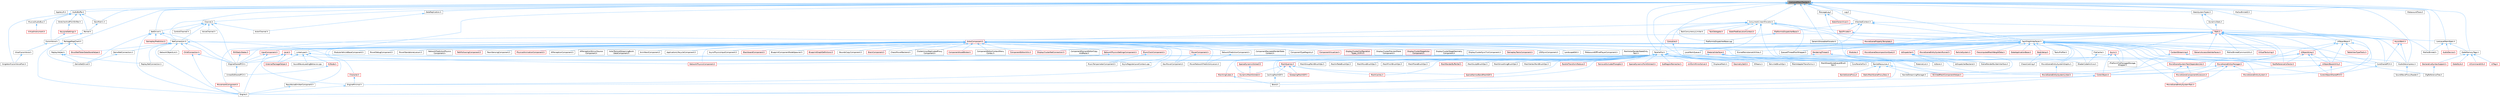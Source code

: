 digraph "LowLevelMemTracker.h"
{
 // INTERACTIVE_SVG=YES
 // LATEX_PDF_SIZE
  bgcolor="transparent";
  edge [fontname=Helvetica,fontsize=10,labelfontname=Helvetica,labelfontsize=10];
  node [fontname=Helvetica,fontsize=10,shape=box,height=0.2,width=0.4];
  Node1 [id="Node000001",label="LowLevelMemTracker.h",height=0.2,width=0.4,color="gray40", fillcolor="grey60", style="filled", fontcolor="black",tooltip=" "];
  Node1 -> Node2 [id="edge1_Node000001_Node000002",dir="back",color="steelblue1",style="solid",tooltip=" "];
  Node2 [id="Node000002",label="AppleLLM.h",height=0.2,width=0.4,color="grey40", fillcolor="white", style="filled",URL="$d7/dd1/AppleLLM_8h.html",tooltip=" "];
  Node1 -> Node3 [id="edge2_Node000001_Node000003",dir="back",color="steelblue1",style="solid",tooltip=" "];
  Node3 [id="Node000003",label="AudioBuffer.h",height=0.2,width=0.4,color="grey40", fillcolor="white", style="filled",URL="$d7/da7/AudioBuffer_8h.html",tooltip=" "];
  Node3 -> Node4 [id="edge3_Node000003_Node000004",dir="back",color="steelblue1",style="solid",tooltip=" "];
  Node4 [id="Node000004",label="FusionVoice.h",height=0.2,width=0.4,color="grey40", fillcolor="white", style="filled",URL="$d2/dca/FusionVoice_8h.html",tooltip=" "];
  Node4 -> Node5 [id="edge4_Node000004_Node000005",dir="back",color="steelblue1",style="solid",tooltip=" "];
  Node5 [id="Node000005",label="AliasFusionVoice.h",height=0.2,width=0.4,color="grey40", fillcolor="white", style="filled",URL="$df/d2f/AliasFusionVoice_8h.html",tooltip=" "];
  Node5 -> Node6 [id="edge5_Node000005_Node000006",dir="back",color="steelblue1",style="solid",tooltip=" "];
  Node6 [id="Node000006",label="SingletonFusionVoicePool.h",height=0.2,width=0.4,color="grey40", fillcolor="white", style="filled",URL="$d3/da3/SingletonFusionVoicePool_8h.html",tooltip=" "];
  Node3 -> Node7 [id="edge6_Node000003_Node000007",dir="back",color="steelblue1",style="solid",tooltip=" "];
  Node7 [id="Node000007",label="GainMatrix.h",height=0.2,width=0.4,color="grey40", fillcolor="white", style="filled",URL="$d0/d14/GainMatrix_8h.html",tooltip=" "];
  Node7 -> Node8 [id="edge7_Node000007_Node000008",dir="back",color="steelblue1",style="solid",tooltip=" "];
  Node8 [id="Node000008",label="Panner.h",height=0.2,width=0.4,color="grey40", fillcolor="white", style="filled",URL="$dc/dea/Panner_8h.html",tooltip=" "];
  Node8 -> Node4 [id="edge8_Node000008_Node000004",dir="back",color="steelblue1",style="solid",tooltip=" "];
  Node3 -> Node9 [id="edge9_Node000003_Node000009",dir="back",color="steelblue1",style="solid",tooltip=" "];
  Node9 [id="Node000009",label="MusicalAudioBus.h",height=0.2,width=0.4,color="grey40", fillcolor="white", style="filled",URL="$d4/d5c/MusicalAudioBus_8h.html",tooltip=" "];
  Node9 -> Node10 [id="edge10_Node000009_Node000010",dir="back",color="steelblue1",style="solid",tooltip=" "];
  Node10 [id="Node000010",label="VirtualInstrument.h",height=0.2,width=0.4,color="red", fillcolor="#FFF0F0", style="filled",URL="$dd/de1/VirtualInstrument_8h.html",tooltip=" "];
  Node3 -> Node8 [id="edge11_Node000003_Node000008",dir="back",color="steelblue1",style="solid",tooltip=" "];
  Node3 -> Node6 [id="edge12_Node000003_Node000006",dir="back",color="steelblue1",style="solid",tooltip=" "];
  Node3 -> Node12 [id="edge13_Node000003_Node000012",dir="back",color="steelblue1",style="solid",tooltip=" "];
  Node12 [id="Node000012",label="StretcherAndPitchShifter.h",height=0.2,width=0.4,color="grey40", fillcolor="white", style="filled",URL="$da/d13/StretcherAndPitchShifter_8h.html",tooltip=" "];
  Node12 -> Node13 [id="edge14_Node000012_Node000013",dir="back",color="steelblue1",style="solid",tooltip=" "];
  Node13 [id="Node000013",label="KeyzoneSettings.h",height=0.2,width=0.4,color="red", fillcolor="#FFF0F0", style="filled",URL="$d0/d30/KeyzoneSettings_8h.html",tooltip=" "];
  Node13 -> Node4 [id="edge15_Node000013_Node000004",dir="back",color="steelblue1",style="solid",tooltip=" "];
  Node1 -> Node17 [id="edge16_Node000001_Node000017",dir="back",color="steelblue1",style="solid",tooltip=" "];
  Node17 [id="Node000017",label="AudioDecompress.h",height=0.2,width=0.4,color="grey40", fillcolor="white", style="filled",URL="$d9/dfd/AudioDecompress_8h.html",tooltip=" "];
  Node17 -> Node18 [id="edge17_Node000017_Node000018",dir="back",color="steelblue1",style="solid",tooltip=" "];
  Node18 [id="Node000018",label="SoundWaveProxyReader.h",height=0.2,width=0.4,color="grey40", fillcolor="white", style="filled",URL="$d1/d23/SoundWaveProxyReader_8h.html",tooltip=" "];
  Node1 -> Node19 [id="edge18_Node000001_Node000019",dir="back",color="steelblue1",style="solid",tooltip=" "];
  Node19 [id="Node000019",label="Channel.h",height=0.2,width=0.4,color="grey40", fillcolor="white", style="filled",URL="$da/d65/Runtime_2Engine_2Classes_2Engine_2Channel_8h.html",tooltip=" "];
  Node19 -> Node20 [id="edge19_Node000019_Node000020",dir="back",color="steelblue1",style="solid",tooltip=" "];
  Node20 [id="Node000020",label="ActorChannel.h",height=0.2,width=0.4,color="grey40", fillcolor="white", style="filled",URL="$d5/de0/ActorChannel_8h.html",tooltip=" "];
  Node19 -> Node21 [id="edge20_Node000019_Node000021",dir="back",color="steelblue1",style="solid",tooltip=" "];
  Node21 [id="Node000021",label="ControlChannel.h",height=0.2,width=0.4,color="grey40", fillcolor="white", style="filled",URL="$d3/d06/ControlChannel_8h.html",tooltip=" "];
  Node19 -> Node22 [id="edge21_Node000019_Node000022",dir="back",color="steelblue1",style="solid",tooltip=" "];
  Node22 [id="Node000022",label="EngineSharedPCH.h",height=0.2,width=0.4,color="grey40", fillcolor="white", style="filled",URL="$dc/dbb/EngineSharedPCH_8h.html",tooltip=" "];
  Node22 -> Node23 [id="edge22_Node000022_Node000023",dir="back",color="steelblue1",style="solid",tooltip=" "];
  Node23 [id="Node000023",label="UnrealEdSharedPCH.h",height=0.2,width=0.4,color="grey40", fillcolor="white", style="filled",URL="$d1/de6/UnrealEdSharedPCH_8h.html",tooltip=" "];
  Node19 -> Node24 [id="edge23_Node000019_Node000024",dir="back",color="steelblue1",style="solid",tooltip=" "];
  Node24 [id="Node000024",label="NetConnection.h",height=0.2,width=0.4,color="grey40", fillcolor="white", style="filled",URL="$d6/d03/NetConnection_8h.html",tooltip=" "];
  Node24 -> Node25 [id="edge24_Node000024_Node000025",dir="back",color="steelblue1",style="solid",tooltip=" "];
  Node25 [id="Node000025",label="ChildConnection.h",height=0.2,width=0.4,color="red", fillcolor="#FFF0F0", style="filled",URL="$de/dea/ChildConnection_8h.html",tooltip=" "];
  Node25 -> Node27 [id="edge25_Node000025_Node000027",dir="back",color="steelblue1",style="solid",tooltip=" "];
  Node27 [id="Node000027",label="Engine.h",height=0.2,width=0.4,color="grey40", fillcolor="white", style="filled",URL="$d1/d34/Public_2Engine_8h.html",tooltip=" "];
  Node25 -> Node22 [id="edge26_Node000025_Node000022",dir="back",color="steelblue1",style="solid",tooltip=" "];
  Node24 -> Node28 [id="edge27_Node000024_Node000028",dir="back",color="steelblue1",style="solid",tooltip=" "];
  Node28 [id="Node000028",label="DemoNetConnection.h",height=0.2,width=0.4,color="grey40", fillcolor="white", style="filled",URL="$d7/d81/DemoNetConnection_8h.html",tooltip=" "];
  Node28 -> Node29 [id="edge28_Node000028_Node000029",dir="back",color="steelblue1",style="solid",tooltip=" "];
  Node29 [id="Node000029",label="DemoNetDriver.h",height=0.2,width=0.4,color="grey40", fillcolor="white", style="filled",URL="$df/df9/DemoNetDriver_8h.html",tooltip=" "];
  Node24 -> Node30 [id="edge29_Node000024_Node000030",dir="back",color="steelblue1",style="solid",tooltip=" "];
  Node30 [id="Node000030",label="DisplayClusterNetConnection.h",height=0.2,width=0.4,color="red", fillcolor="#FFF0F0", style="filled",URL="$d0/df0/DisplayClusterNetConnection_8h.html",tooltip=" "];
  Node24 -> Node27 [id="edge30_Node000024_Node000027",dir="back",color="steelblue1",style="solid",tooltip=" "];
  Node24 -> Node22 [id="edge31_Node000024_Node000022",dir="back",color="steelblue1",style="solid",tooltip=" "];
  Node24 -> Node32 [id="edge32_Node000024_Node000032",dir="back",color="steelblue1",style="solid",tooltip=" "];
  Node32 [id="Node000032",label="NetworkObjectList.h",height=0.2,width=0.4,color="grey40", fillcolor="white", style="filled",URL="$d5/d6a/NetworkObjectList_8h.html",tooltip=" "];
  Node24 -> Node33 [id="edge33_Node000024_Node000033",dir="back",color="steelblue1",style="solid",tooltip=" "];
  Node33 [id="Node000033",label="NetworkPhysicsComponent.h",height=0.2,width=0.4,color="red", fillcolor="#FFF0F0", style="filled",URL="$d5/dcb/NetworkPhysicsComponent_8h.html",tooltip=" "];
  Node24 -> Node46 [id="edge34_Node000024_Node000046",dir="back",color="steelblue1",style="solid",tooltip=" "];
  Node46 [id="Node000046",label="ReplayNetConnection.h",height=0.2,width=0.4,color="grey40", fillcolor="white", style="filled",URL="$d8/dc8/ReplayNetConnection_8h.html",tooltip=" "];
  Node24 -> Node47 [id="edge35_Node000024_Node000047",dir="back",color="steelblue1",style="solid",tooltip=" "];
  Node47 [id="Node000047",label="StructNetTokenDataStoreHelper.h",height=0.2,width=0.4,color="red", fillcolor="#FFF0F0", style="filled",URL="$d2/d63/StructNetTokenDataStoreHelper_8h.html",tooltip=" "];
  Node19 -> Node49 [id="edge36_Node000019_Node000049",dir="back",color="steelblue1",style="solid",tooltip=" "];
  Node49 [id="Node000049",label="NetDriver.h",height=0.2,width=0.4,color="grey40", fillcolor="white", style="filled",URL="$d8/d6d/NetDriver_8h.html",tooltip=" "];
  Node49 -> Node29 [id="edge37_Node000049_Node000029",dir="back",color="steelblue1",style="solid",tooltip=" "];
  Node49 -> Node27 [id="edge38_Node000049_Node000027",dir="back",color="steelblue1",style="solid",tooltip=" "];
  Node49 -> Node22 [id="edge39_Node000049_Node000022",dir="back",color="steelblue1",style="solid",tooltip=" "];
  Node49 -> Node50 [id="edge40_Node000049_Node000050",dir="back",color="steelblue1",style="solid",tooltip=" "];
  Node50 [id="Node000050",label="GameplayPrediction.h",height=0.2,width=0.4,color="red", fillcolor="#FFF0F0", style="filled",URL="$d1/d2f/GameplayPrediction_8h.html",tooltip=" "];
  Node49 -> Node24 [id="edge41_Node000049_Node000024",dir="back",color="steelblue1",style="solid",tooltip=" "];
  Node19 -> Node137 [id="edge42_Node000019_Node000137",dir="back",color="steelblue1",style="solid",tooltip=" "];
  Node137 [id="Node000137",label="VoiceChannel.h",height=0.2,width=0.4,color="grey40", fillcolor="white", style="filled",URL="$d0/da3/VoiceChannel_8h.html",tooltip=" "];
  Node1 -> Node138 [id="edge43_Node000001_Node000138",dir="back",color="steelblue1",style="solid",tooltip=" "];
  Node138 [id="Node000138",label="ConcurrentLinearAllocator.h",height=0.2,width=0.4,color="grey40", fillcolor="white", style="filled",URL="$d7/d84/ConcurrentLinearAllocator_8h.html",tooltip=" "];
  Node138 -> Node139 [id="edge44_Node000138_Node000139",dir="back",color="steelblue1",style="solid",tooltip=" "];
  Node139 [id="Node000139",label="ActorComponent.h",height=0.2,width=0.4,color="red", fillcolor="#FFF0F0", style="filled",URL="$da/db1/ActorComponent_8h.html",tooltip=" "];
  Node139 -> Node140 [id="edge45_Node000139_Node000140",dir="back",color="steelblue1",style="solid",tooltip=" "];
  Node140 [id="Node000140",label="AIPerceptionComponent.h",height=0.2,width=0.4,color="grey40", fillcolor="white", style="filled",URL="$d6/d0a/AIPerceptionComponent_8h.html",tooltip=" "];
  Node139 -> Node141 [id="edge46_Node000139_Node000141",dir="back",color="steelblue1",style="solid",tooltip=" "];
  Node141 [id="Node000141",label="AIPerceptionStimuliSource\lComponent.h",height=0.2,width=0.4,color="grey40", fillcolor="white", style="filled",URL="$df/da3/AIPerceptionStimuliSourceComponent_8h.html",tooltip=" "];
  Node139 -> Node142 [id="edge47_Node000139_Node000142",dir="back",color="steelblue1",style="solid",tooltip=" "];
  Node142 [id="Node000142",label="ActorTextureStreamingBuild\lDataComponent.h",height=0.2,width=0.4,color="grey40", fillcolor="white", style="filled",URL="$d2/d6d/ActorTextureStreamingBuildDataComponent_8h.html",tooltip=" "];
  Node139 -> Node143 [id="edge48_Node000139_Node000143",dir="back",color="steelblue1",style="solid",tooltip=" "];
  Node143 [id="Node000143",label="AnimNextComponent.h",height=0.2,width=0.4,color="grey40", fillcolor="white", style="filled",URL="$d2/d67/AnimNextComponent_8h.html",tooltip=" "];
  Node139 -> Node144 [id="edge49_Node000139_Node000144",dir="back",color="steelblue1",style="solid",tooltip=" "];
  Node144 [id="Node000144",label="ApplicationLifecycleComponent.h",height=0.2,width=0.4,color="grey40", fillcolor="white", style="filled",URL="$de/db6/ApplicationLifecycleComponent_8h.html",tooltip=" "];
  Node139 -> Node145 [id="edge50_Node000139_Node000145",dir="back",color="steelblue1",style="solid",tooltip=" "];
  Node145 [id="Node000145",label="AsyncPhysicsInputComponent.h",height=0.2,width=0.4,color="grey40", fillcolor="white", style="filled",URL="$da/d20/AsyncPhysicsInputComponent_8h.html",tooltip=" "];
  Node139 -> Node146 [id="edge51_Node000139_Node000146",dir="back",color="steelblue1",style="solid",tooltip=" "];
  Node146 [id="Node000146",label="BlackboardComponent.h",height=0.2,width=0.4,color="red", fillcolor="#FFF0F0", style="filled",URL="$d9/d2d/BlackboardComponent_8h.html",tooltip=" "];
  Node139 -> Node172 [id="edge52_Node000139_Node000172",dir="back",color="steelblue1",style="solid",tooltip=" "];
  Node172 [id="Node000172",label="BlueprintComponentNodeSpawner.h",height=0.2,width=0.4,color="grey40", fillcolor="white", style="filled",URL="$d2/d98/BlueprintComponentNodeSpawner_8h.html",tooltip=" "];
  Node139 -> Node173 [id="edge53_Node000139_Node000173",dir="back",color="steelblue1",style="solid",tooltip=" "];
  Node173 [id="Node000173",label="BlueprintGraphDefinitions.h",height=0.2,width=0.4,color="red", fillcolor="#FFF0F0", style="filled",URL="$d7/d5e/BlueprintGraphDefinitions_8h.html",tooltip=" "];
  Node139 -> Node175 [id="edge54_Node000139_Node000175",dir="back",color="steelblue1",style="solid",tooltip=" "];
  Node175 [id="Node000175",label="BoundsCopyComponent.h",height=0.2,width=0.4,color="grey40", fillcolor="white", style="filled",URL="$d2/d10/BoundsCopyComponent_8h.html",tooltip=" "];
  Node139 -> Node176 [id="edge55_Node000139_Node000176",dir="back",color="steelblue1",style="solid",tooltip=" "];
  Node176 [id="Node000176",label="BrainComponent.h",height=0.2,width=0.4,color="red", fillcolor="#FFF0F0", style="filled",URL="$d6/dc0/BrainComponent_8h.html",tooltip=" "];
  Node139 -> Node205 [id="edge56_Node000139_Node000205",dir="back",color="steelblue1",style="solid",tooltip=" "];
  Node205 [id="Node000205",label="ChaosMoverBackend.h",height=0.2,width=0.4,color="grey40", fillcolor="white", style="filled",URL="$de/d0f/ChaosMoverBackend_8h.html",tooltip=" "];
  Node139 -> Node206 [id="edge57_Node000139_Node000206",dir="back",color="steelblue1",style="solid",tooltip=" "];
  Node206 [id="Node000206",label="Character.h",height=0.2,width=0.4,color="red", fillcolor="#FFF0F0", style="filled",URL="$db/dc7/Character_8h.html",tooltip=" "];
  Node206 -> Node209 [id="edge58_Node000206_Node000209",dir="back",color="steelblue1",style="solid",tooltip=" "];
  Node209 [id="Node000209",label="EngineMinimal.h",height=0.2,width=0.4,color="grey40", fillcolor="white", style="filled",URL="$d0/d2c/EngineMinimal_8h.html",tooltip=" "];
  Node209 -> Node27 [id="edge59_Node000209_Node000027",dir="back",color="steelblue1",style="solid",tooltip=" "];
  Node139 -> Node210 [id="edge60_Node000139_Node000210",dir="back",color="steelblue1",style="solid",tooltip=" "];
  Node210 [id="Node000210",label="ClusterUnionReplicatedProxy\lComponent.h",height=0.2,width=0.4,color="grey40", fillcolor="white", style="filled",URL="$da/d2c/ClusterUnionReplicatedProxyComponent_8h.html",tooltip=" "];
  Node139 -> Node211 [id="edge61_Node000139_Node000211",dir="back",color="steelblue1",style="solid",tooltip=" "];
  Node211 [id="Node000211",label="ComponentAssetBroker.h",height=0.2,width=0.4,color="red", fillcolor="#FFF0F0", style="filled",URL="$da/ddd/ComponentAssetBroker_8h.html",tooltip=" "];
  Node139 -> Node213 [id="edge62_Node000139_Node000213",dir="back",color="steelblue1",style="solid",tooltip=" "];
  Node213 [id="Node000213",label="ComponentEditorContextMenu\lContex.h",height=0.2,width=0.4,color="grey40", fillcolor="white", style="filled",URL="$db/d71/ComponentEditorContextMenuContex_8h.html",tooltip=" "];
  Node139 -> Node214 [id="edge63_Node000139_Node000214",dir="back",color="steelblue1",style="solid",tooltip=" "];
  Node214 [id="Node000214",label="ComponentEditorUtils.h",height=0.2,width=0.4,color="red", fillcolor="#FFF0F0", style="filled",URL="$d0/d4b/ComponentEditorUtils_8h.html",tooltip=" "];
  Node139 -> Node217 [id="edge64_Node000139_Node000217",dir="back",color="steelblue1",style="solid",tooltip=" "];
  Node217 [id="Node000217",label="ComponentElementEditorCopy\lAndPaste.h",height=0.2,width=0.4,color="grey40", fillcolor="white", style="filled",URL="$da/d37/ComponentElementEditorCopyAndPaste_8h.html",tooltip=" "];
  Node139 -> Node218 [id="edge65_Node000139_Node000218",dir="back",color="steelblue1",style="solid",tooltip=" "];
  Node218 [id="Node000218",label="ComponentRecreateRenderState\lContext.h",height=0.2,width=0.4,color="grey40", fillcolor="white", style="filled",URL="$de/dd0/ComponentRecreateRenderStateContext_8h.html",tooltip=" "];
  Node139 -> Node219 [id="edge66_Node000139_Node000219",dir="back",color="steelblue1",style="solid",tooltip=" "];
  Node219 [id="Node000219",label="ComponentTypeRegistry.h",height=0.2,width=0.4,color="grey40", fillcolor="white", style="filled",URL="$dd/d81/ComponentTypeRegistry_8h.html",tooltip=" "];
  Node139 -> Node220 [id="edge67_Node000139_Node000220",dir="back",color="steelblue1",style="solid",tooltip=" "];
  Node220 [id="Node000220",label="ComponentVisualizer.h",height=0.2,width=0.4,color="red", fillcolor="#FFF0F0", style="filled",URL="$d3/d9b/ComponentVisualizer_8h.html",tooltip=" "];
  Node139 -> Node224 [id="edge68_Node000139_Node000224",dir="back",color="steelblue1",style="solid",tooltip=" "];
  Node224 [id="Node000224",label="DisplayClusterConfiguration\lTypes_ICVFX.h",height=0.2,width=0.4,color="red", fillcolor="#FFF0F0", style="filled",URL="$d3/dc4/DisplayClusterConfigurationTypes__ICVFX_8h.html",tooltip=" "];
  Node139 -> Node235 [id="edge69_Node000139_Node000235",dir="back",color="steelblue1",style="solid",tooltip=" "];
  Node235 [id="Node000235",label="DisplayClusterPreviewShare\lComponent.h",height=0.2,width=0.4,color="grey40", fillcolor="white", style="filled",URL="$d0/d2c/DisplayClusterPreviewShareComponent_8h.html",tooltip=" "];
  Node139 -> Node236 [id="edge70_Node000139_Node000236",dir="back",color="steelblue1",style="solid",tooltip=" "];
  Node236 [id="Node000236",label="DisplayClusterStageActor\lComponent.h",height=0.2,width=0.4,color="red", fillcolor="#FFF0F0", style="filled",URL="$d6/d98/DisplayClusterStageActorComponent_8h.html",tooltip=" "];
  Node139 -> Node239 [id="edge71_Node000139_Node000239",dir="back",color="steelblue1",style="solid",tooltip=" "];
  Node239 [id="Node000239",label="DisplayClusterStageGeometry\lComponent.h",height=0.2,width=0.4,color="grey40", fillcolor="white", style="filled",URL="$d2/df3/DisplayClusterStageGeometryComponent_8h.html",tooltip=" "];
  Node139 -> Node240 [id="edge72_Node000139_Node000240",dir="back",color="steelblue1",style="solid",tooltip=" "];
  Node240 [id="Node000240",label="DisplayClusterSyncTickComponent.h",height=0.2,width=0.4,color="grey40", fillcolor="white", style="filled",URL="$d5/d00/DisplayClusterSyncTickComponent_8h.html",tooltip=" "];
  Node139 -> Node241 [id="edge73_Node000139_Node000241",dir="back",color="steelblue1",style="solid",tooltip=" "];
  Node241 [id="Node000241",label="DlgReferenceTree.h",height=0.2,width=0.4,color="grey40", fillcolor="white", style="filled",URL="$db/dd3/DlgReferenceTree_8h.html",tooltip=" "];
  Node139 -> Node209 [id="edge74_Node000139_Node000209",dir="back",color="steelblue1",style="solid",tooltip=" "];
  Node139 -> Node22 [id="edge75_Node000139_Node000022",dir="back",color="steelblue1",style="solid",tooltip=" "];
  Node139 -> Node242 [id="edge76_Node000139_Node000242",dir="back",color="steelblue1",style="solid",tooltip=" "];
  Node242 [id="Node000242",label="GameplayTasksComponent.h",height=0.2,width=0.4,color="red", fillcolor="#FFF0F0", style="filled",URL="$d6/d36/GameplayTasksComponent_8h.html",tooltip=" "];
  Node139 -> Node243 [id="edge77_Node000139_Node000243",dir="back",color="steelblue1",style="solid",tooltip=" "];
  Node243 [id="Node000243",label="InputComponent.h",height=0.2,width=0.4,color="red", fillcolor="#FFF0F0", style="filled",URL="$d4/de7/InputComponent_8h.html",tooltip=" "];
  Node243 -> Node209 [id="edge78_Node000243_Node000209",dir="back",color="steelblue1",style="solid",tooltip=" "];
  Node243 -> Node22 [id="edge79_Node000243_Node000022",dir="back",color="steelblue1",style="solid",tooltip=" "];
  Node139 -> Node247 [id="edge80_Node000139_Node000247",dir="back",color="steelblue1",style="solid",tooltip=" "];
  Node247 [id="Node000247",label="KismetReinstanceUtilities.h",height=0.2,width=0.4,color="grey40", fillcolor="white", style="filled",URL="$d4/dae/KismetReinstanceUtilities_8h.html",tooltip=" "];
  Node139 -> Node248 [id="edge81_Node000139_Node000248",dir="back",color="steelblue1",style="solid",tooltip=" "];
  Node248 [id="Node000248",label="LODSyncComponent.h",height=0.2,width=0.4,color="grey40", fillcolor="white", style="filled",URL="$d0/dbf/LODSyncComponent_8h.html",tooltip=" "];
  Node139 -> Node249 [id="edge82_Node000139_Node000249",dir="back",color="steelblue1",style="solid",tooltip=" "];
  Node249 [id="Node000249",label="LandscapeEdit.h",height=0.2,width=0.4,color="grey40", fillcolor="white", style="filled",URL="$df/d61/LandscapeEdit_8h.html",tooltip=" "];
  Node139 -> Node250 [id="edge83_Node000139_Node000250",dir="back",color="steelblue1",style="solid",tooltip=" "];
  Node250 [id="Node000250",label="Level.h",height=0.2,width=0.4,color="red", fillcolor="#FFF0F0", style="filled",URL="$d9/da2/Level_8h.html",tooltip=" "];
  Node250 -> Node251 [id="edge84_Node000250_Node000251",dir="back",color="steelblue1",style="solid",tooltip=" "];
  Node251 [id="Node000251",label="AsyncRegisterLevelContext.cpp",height=0.2,width=0.4,color="grey40", fillcolor="white", style="filled",URL="$da/df8/AsyncRegisterLevelContext_8cpp.html",tooltip=" "];
  Node250 -> Node27 [id="edge85_Node000250_Node000027",dir="back",color="steelblue1",style="solid",tooltip=" "];
  Node250 -> Node22 [id="edge86_Node000250_Node000022",dir="back",color="steelblue1",style="solid",tooltip=" "];
  Node250 -> Node486 [id="edge87_Node000250_Node000486",dir="back",color="steelblue1",style="solid",tooltip=" "];
  Node486 [id="Node000486",label="ExternalPackageHelper.h",height=0.2,width=0.4,color="red", fillcolor="#FFF0F0", style="filled",URL="$d3/d2f/ExternalPackageHelper_8h.html",tooltip=" "];
  Node139 -> Node504 [id="edge88_Node000139_Node000504",dir="back",color="steelblue1",style="solid",tooltip=" "];
  Node504 [id="Node000504",label="MarkActorRenderStateDirty\lTask.h",height=0.2,width=0.4,color="grey40", fillcolor="white", style="filled",URL="$d0/d61/MarkActorRenderStateDirtyTask_8h.html",tooltip=" "];
  Node139 -> Node505 [id="edge89_Node000139_Node000505",dir="back",color="steelblue1",style="solid",tooltip=" "];
  Node505 [id="Node000505",label="MaterialList.h",height=0.2,width=0.4,color="grey40", fillcolor="white", style="filled",URL="$df/d0c/MaterialList_8h.html",tooltip=" "];
  Node139 -> Node506 [id="edge90_Node000139_Node000506",dir="back",color="steelblue1",style="solid",tooltip=" "];
  Node506 [id="Node000506",label="MetasoundOfflinePlayerComponent.h",height=0.2,width=0.4,color="grey40", fillcolor="white", style="filled",URL="$d8/d8f/MetasoundOfflinePlayerComponent_8h.html",tooltip=" "];
  Node139 -> Node36 [id="edge91_Node000139_Node000036",dir="back",color="steelblue1",style="solid",tooltip=" "];
  Node36 [id="Node000036",label="ModularVehicleBaseComponent.h",height=0.2,width=0.4,color="grey40", fillcolor="white", style="filled",URL="$d3/dc7/ModularVehicleBaseComponent_8h.html",tooltip=" "];
  Node139 -> Node507 [id="edge92_Node000139_Node000507",dir="back",color="steelblue1",style="solid",tooltip=" "];
  Node507 [id="Node000507",label="MovementComponent.h",height=0.2,width=0.4,color="red", fillcolor="#FFF0F0", style="filled",URL="$dd/dc8/MovementComponent_8h.html",tooltip=" "];
  Node507 -> Node27 [id="edge93_Node000507_Node000027",dir="back",color="steelblue1",style="solid",tooltip=" "];
  Node139 -> Node522 [id="edge94_Node000139_Node000522",dir="back",color="steelblue1",style="solid",tooltip=" "];
  Node522 [id="Node000522",label="MoverComponent.h",height=0.2,width=0.4,color="red", fillcolor="#FFF0F0", style="filled",URL="$dc/d95/MoverComponent_8h.html",tooltip=" "];
  Node522 -> Node527 [id="edge95_Node000522_Node000527",dir="back",color="steelblue1",style="solid",tooltip=" "];
  Node527 [id="Node000527",label="NavMoverComponent.h",height=0.2,width=0.4,color="grey40", fillcolor="white", style="filled",URL="$df/dbc/NavMoverComponent_8h.html",tooltip=" "];
  Node139 -> Node530 [id="edge96_Node000139_Node000530",dir="back",color="steelblue1",style="solid",tooltip=" "];
  Node530 [id="Node000530",label="MoverDebugComponent.h",height=0.2,width=0.4,color="grey40", fillcolor="white", style="filled",URL="$d8/d6c/MoverDebugComponent_8h.html",tooltip=" "];
  Node139 -> Node531 [id="edge97_Node000139_Node000531",dir="back",color="steelblue1",style="solid",tooltip=" "];
  Node531 [id="Node000531",label="MoverNetworkPredictionLiaison.h",height=0.2,width=0.4,color="grey40", fillcolor="white", style="filled",URL="$d3/da4/MoverNetworkPredictionLiaison_8h.html",tooltip=" "];
  Node139 -> Node532 [id="edge98_Node000139_Node000532",dir="back",color="steelblue1",style="solid",tooltip=" "];
  Node532 [id="Node000532",label="MoverStandaloneLiaison.h",height=0.2,width=0.4,color="grey40", fillcolor="white", style="filled",URL="$dd/d84/MoverStandaloneLiaison_8h.html",tooltip=" "];
  Node139 -> Node533 [id="edge99_Node000139_Node000533",dir="back",color="steelblue1",style="solid",tooltip=" "];
  Node533 [id="Node000533",label="MusicClockComponent.h",height=0.2,width=0.4,color="red", fillcolor="#FFF0F0", style="filled",URL="$dc/dd9/MusicClockComponent_8h.html",tooltip=" "];
  Node533 -> Node535 [id="edge100_Node000533_Node000535",dir="back",color="steelblue1",style="solid",tooltip=" "];
  Node535 [id="Node000535",label="MusicTempometerComponent.h",height=0.2,width=0.4,color="grey40", fillcolor="white", style="filled",URL="$d9/ddf/MusicTempometerComponent_8h.html",tooltip=" "];
  Node139 -> Node535 [id="edge101_Node000139_Node000535",dir="back",color="steelblue1",style="solid",tooltip=" "];
  Node139 -> Node527 [id="edge102_Node000139_Node000527",dir="back",color="steelblue1",style="solid",tooltip=" "];
  Node139 -> Node33 [id="edge103_Node000139_Node000033",dir="back",color="steelblue1",style="solid",tooltip=" "];
  Node139 -> Node536 [id="edge104_Node000139_Node000536",dir="back",color="steelblue1",style="solid",tooltip=" "];
  Node536 [id="Node000536",label="NetworkPhysicsSettingsComponent.h",height=0.2,width=0.4,color="red", fillcolor="#FFF0F0", style="filled",URL="$dc/dea/NetworkPhysicsSettingsComponent_8h.html",tooltip=" "];
  Node536 -> Node33 [id="edge105_Node000536_Node000033",dir="back",color="steelblue1",style="solid",tooltip=" "];
  Node139 -> Node538 [id="edge106_Node000139_Node000538",dir="back",color="steelblue1",style="solid",tooltip=" "];
  Node538 [id="Node000538",label="NetworkPredictionComponent.h",height=0.2,width=0.4,color="grey40", fillcolor="white", style="filled",URL="$d9/d97/NetworkPredictionComponent_8h.html",tooltip=" "];
  Node538 -> Node531 [id="edge107_Node000538_Node000531",dir="back",color="steelblue1",style="solid",tooltip=" "];
  Node139 -> Node539 [id="edge108_Node000139_Node000539",dir="back",color="steelblue1",style="solid",tooltip=" "];
  Node539 [id="Node000539",label="NetworkPredictionPhysics\lComponent.h",height=0.2,width=0.4,color="grey40", fillcolor="white", style="filled",URL="$d1/d6b/NetworkPredictionPhysicsComponent_8h.html",tooltip=" "];
  Node139 -> Node510 [id="edge109_Node000139_Node000510",dir="back",color="steelblue1",style="solid",tooltip=" "];
  Node510 [id="Node000510",label="PathFollowingComponent.h",height=0.2,width=0.4,color="red", fillcolor="#FFF0F0", style="filled",URL="$d5/d0b/PathFollowingComponent_8h.html",tooltip=" "];
  Node139 -> Node540 [id="edge110_Node000139_Node000540",dir="back",color="steelblue1",style="solid",tooltip=" "];
  Node540 [id="Node000540",label="PawnNoiseEmitterComponent.h",height=0.2,width=0.4,color="grey40", fillcolor="white", style="filled",URL="$de/d71/PawnNoiseEmitterComponent_8h.html",tooltip=" "];
  Node540 -> Node27 [id="edge111_Node000540_Node000027",dir="back",color="steelblue1",style="solid",tooltip=" "];
  Node139 -> Node541 [id="edge112_Node000139_Node000541",dir="back",color="steelblue1",style="solid",tooltip=" "];
  Node541 [id="Node000541",label="PawnSensingComponent.h",height=0.2,width=0.4,color="grey40", fillcolor="white", style="filled",URL="$d0/d30/PawnSensingComponent_8h.html",tooltip=" "];
  Node139 -> Node542 [id="edge113_Node000139_Node000542",dir="back",color="steelblue1",style="solid",tooltip=" "];
  Node542 [id="Node000542",label="PhysicalAnimationComponent.h",height=0.2,width=0.4,color="red", fillcolor="#FFF0F0", style="filled",URL="$de/d7f/PhysicalAnimationComponent_8h.html",tooltip=" "];
  Node138 -> Node1907 [id="edge114_Node000138_Node001907",dir="back",color="steelblue1",style="solid",tooltip=" "];
  Node1907 [id="Node001907",label="Coroutine.h",height=0.2,width=0.4,color="red", fillcolor="#FFF0F0", style="filled",URL="$d9/dfc/Coroutine_8h.html",tooltip=" "];
  Node1907 -> Node1909 [id="edge115_Node001907_Node001909",dir="back",color="steelblue1",style="solid",tooltip=" "];
  Node1909 [id="Node001909",label="CoroParallelFor.h",height=0.2,width=0.4,color="grey40", fillcolor="white", style="filled",URL="$d2/d05/CoroParallelFor_8h.html",tooltip=" "];
  Node138 -> Node1912 [id="edge116_Node000138_Node001912",dir="back",color="steelblue1",style="solid",tooltip=" "];
  Node1912 [id="Node001912",label="IoStore.h",height=0.2,width=0.4,color="grey40", fillcolor="white", style="filled",URL="$d5/d52/IoStore_8h.html",tooltip=" "];
  Node138 -> Node1913 [id="edge117_Node000138_Node001913",dir="back",color="steelblue1",style="solid",tooltip=" "];
  Node1913 [id="Node001913",label="LocalWorkQueue.h",height=0.2,width=0.4,color="grey40", fillcolor="white", style="filled",URL="$d7/d67/LocalWorkQueue_8h.html",tooltip=" "];
  Node138 -> Node1914 [id="edge118_Node000138_Node001914",dir="back",color="steelblue1",style="solid",tooltip=" "];
  Node1914 [id="Node001914",label="ParallelFor.h",height=0.2,width=0.4,color="grey40", fillcolor="white", style="filled",URL="$d2/da1/ParallelFor_8h.html",tooltip=" "];
  Node1914 -> Node251 [id="edge119_Node001914_Node000251",dir="back",color="steelblue1",style="solid",tooltip=" "];
  Node1914 -> Node1915 [id="edge120_Node001914_Node001915",dir="back",color="steelblue1",style="solid",tooltip=" "];
  Node1915 [id="Node001915",label="Blend.h",height=0.2,width=0.4,color="grey40", fillcolor="white", style="filled",URL="$d4/d80/Blend_8h.html",tooltip=" "];
  Node1914 -> Node1916 [id="edge121_Node001914_Node001916",dir="back",color="steelblue1",style="solid",tooltip=" "];
  Node1916 [id="Node001916",label="CachingMeshSDF.h",height=0.2,width=0.4,color="grey40", fillcolor="white", style="filled",URL="$d3/de9/CachingMeshSDF_8h.html",tooltip=" "];
  Node1916 -> Node1915 [id="edge122_Node001916_Node001915",dir="back",color="steelblue1",style="solid",tooltip=" "];
  Node1914 -> Node1917 [id="edge123_Node001914_Node001917",dir="back",color="steelblue1",style="solid",tooltip=" "];
  Node1917 [id="Node001917",label="CoreSharedPCH.h",height=0.2,width=0.4,color="grey40", fillcolor="white", style="filled",URL="$d8/de5/CoreSharedPCH_8h.html",tooltip=" "];
  Node1917 -> Node1918 [id="edge124_Node001917_Node001918",dir="back",color="steelblue1",style="solid",tooltip=" "];
  Node1918 [id="Node001918",label="CoreUObjectSharedPCH.h",height=0.2,width=0.4,color="red", fillcolor="#FFF0F0", style="filled",URL="$de/d2f/CoreUObjectSharedPCH_8h.html",tooltip=" "];
  Node1914 -> Node1909 [id="edge125_Node001914_Node001909",dir="back",color="steelblue1",style="solid",tooltip=" "];
  Node1914 -> Node1920 [id="edge126_Node001914_Node001920",dir="back",color="steelblue1",style="solid",tooltip=" "];
  Node1920 [id="Node001920",label="DisplaceMesh.h",height=0.2,width=0.4,color="grey40", fillcolor="white", style="filled",URL="$da/df2/DisplaceMesh_8h.html",tooltip=" "];
  Node1914 -> Node1921 [id="edge127_Node001914_Node001921",dir="back",color="steelblue1",style="solid",tooltip=" "];
  Node1921 [id="Node001921",label="DynamicMeshOctree3.h",height=0.2,width=0.4,color="red", fillcolor="#FFF0F0", style="filled",URL="$d8/d9f/DynamicMeshOctree3_8h.html",tooltip=" "];
  Node1914 -> Node1923 [id="edge128_Node001914_Node001923",dir="back",color="steelblue1",style="solid",tooltip=" "];
  Node1923 [id="Node001923",label="FastReferenceCollector.h",height=0.2,width=0.4,color="red", fillcolor="#FFF0F0", style="filled",URL="$dd/d44/FastReferenceCollector_8h.html",tooltip=" "];
  Node1914 -> Node1931 [id="edge129_Node001914_Node001931",dir="back",color="steelblue1",style="solid",tooltip=" "];
  Node1931 [id="Node001931",label="GeometrySet3.h",height=0.2,width=0.4,color="red", fillcolor="#FFF0F0", style="filled",URL="$d2/d39/GeometrySet3_8h.html",tooltip=" "];
  Node1914 -> Node1940 [id="edge130_Node001914_Node001940",dir="back",color="steelblue1",style="solid",tooltip=" "];
  Node1940 [id="Node001940",label="KMeans.h",height=0.2,width=0.4,color="grey40", fillcolor="white", style="filled",URL="$df/d83/KMeans_8h.html",tooltip=" "];
  Node1914 -> Node835 [id="edge131_Node001914_Node000835",dir="back",color="steelblue1",style="solid",tooltip=" "];
  Node835 [id="Node000835",label="KelvinletBrushOp.h",height=0.2,width=0.4,color="grey40", fillcolor="white", style="filled",URL="$d9/d5c/KelvinletBrushOp_8h.html",tooltip=" "];
  Node1914 -> Node1941 [id="edge132_Node001914_Node001941",dir="back",color="steelblue1",style="solid",tooltip=" "];
  Node1941 [id="Node001941",label="MarchingCubes.h",height=0.2,width=0.4,color="red", fillcolor="#FFF0F0", style="filled",URL="$d8/d16/MarchingCubes_8h.html",tooltip=" "];
  Node1941 -> Node1915 [id="edge133_Node001941_Node001915",dir="back",color="steelblue1",style="solid",tooltip=" "];
  Node1914 -> Node1944 [id="edge134_Node001914_Node001944",dir="back",color="steelblue1",style="solid",tooltip=" "];
  Node1944 [id="Node001944",label="MeshAdapterTransforms.h",height=0.2,width=0.4,color="grey40", fillcolor="white", style="filled",URL="$dd/da3/MeshAdapterTransforms_8h.html",tooltip=" "];
  Node1914 -> Node1945 [id="edge135_Node001914_Node001945",dir="back",color="steelblue1",style="solid",tooltip=" "];
  Node1945 [id="Node001945",label="MeshCaches.h",height=0.2,width=0.4,color="red", fillcolor="#FFF0F0", style="filled",URL="$d4/d5e/MeshCaches_8h.html",tooltip=" "];
  Node1914 -> Node1954 [id="edge136_Node001914_Node001954",dir="back",color="steelblue1",style="solid",tooltip=" "];
  Node1954 [id="Node001954",label="MeshEraseSculptLayerBrush\lOps.h",height=0.2,width=0.4,color="grey40", fillcolor="white", style="filled",URL="$d3/dab/MeshEraseSculptLayerBrushOps_8h.html",tooltip=" "];
  Node1914 -> Node1955 [id="edge137_Node001914_Node001955",dir="back",color="steelblue1",style="solid",tooltip=" "];
  Node1955 [id="Node001955",label="MeshGroupPaintBrushOps.h",height=0.2,width=0.4,color="grey40", fillcolor="white", style="filled",URL="$d4/df8/MeshGroupPaintBrushOps_8h.html",tooltip=" "];
  Node1914 -> Node1956 [id="edge138_Node001914_Node001956",dir="back",color="steelblue1",style="solid",tooltip=" "];
  Node1956 [id="Node001956",label="MeshInflateBrushOps.h",height=0.2,width=0.4,color="grey40", fillcolor="white", style="filled",URL="$d7/d16/MeshInflateBrushOps_8h.html",tooltip=" "];
  Node1914 -> Node1957 [id="edge139_Node001914_Node001957",dir="back",color="steelblue1",style="solid",tooltip=" "];
  Node1957 [id="Node001957",label="MeshMoveBrushOps.h",height=0.2,width=0.4,color="grey40", fillcolor="white", style="filled",URL="$dd/dcb/MeshMoveBrushOps_8h.html",tooltip=" "];
  Node1914 -> Node1958 [id="edge140_Node001914_Node001958",dir="back",color="steelblue1",style="solid",tooltip=" "];
  Node1958 [id="Node001958",label="MeshPinchBrushOps.h",height=0.2,width=0.4,color="grey40", fillcolor="white", style="filled",URL="$dc/dbe/MeshPinchBrushOps_8h.html",tooltip=" "];
  Node1914 -> Node1959 [id="edge141_Node001914_Node001959",dir="back",color="steelblue1",style="solid",tooltip=" "];
  Node1959 [id="Node001959",label="MeshPlaneBrushOps.h",height=0.2,width=0.4,color="grey40", fillcolor="white", style="filled",URL="$de/d05/MeshPlaneBrushOps_8h.html",tooltip=" "];
  Node1914 -> Node1960 [id="edge142_Node001914_Node001960",dir="back",color="steelblue1",style="solid",tooltip=" "];
  Node1960 [id="Node001960",label="MeshQueries.h",height=0.2,width=0.4,color="red", fillcolor="#FFF0F0", style="filled",URL="$d1/d76/MeshQueries_8h.html",tooltip=" "];
  Node1960 -> Node1916 [id="edge143_Node001960_Node001916",dir="back",color="steelblue1",style="solid",tooltip=" "];
  Node1960 -> Node1921 [id="edge144_Node001960_Node001921",dir="back",color="steelblue1",style="solid",tooltip=" "];
  Node1960 -> Node1945 [id="edge145_Node001960_Node001945",dir="back",color="steelblue1",style="solid",tooltip=" "];
  Node1960 -> Node2013 [id="edge146_Node001960_Node002013",dir="back",color="steelblue1",style="solid",tooltip=" "];
  Node2013 [id="Node002013",label="SparseNarrowBandMeshSDF.h",height=0.2,width=0.4,color="red", fillcolor="#FFF0F0", style="filled",URL="$d2/d60/SparseNarrowBandMeshSDF_8h.html",tooltip=" "];
  Node1960 -> Node2014 [id="edge147_Node001960_Node002014",dir="back",color="steelblue1",style="solid",tooltip=" "];
  Node2014 [id="Node002014",label="SweepingMeshSDF.h",height=0.2,width=0.4,color="red", fillcolor="#FFF0F0", style="filled",URL="$d9/d76/SweepingMeshSDF_8h.html",tooltip=" "];
  Node1914 -> Node689 [id="edge148_Node001914_Node000689",dir="back",color="steelblue1",style="solid",tooltip=" "];
  Node689 [id="Node000689",label="MeshRenderBufferSet.h",height=0.2,width=0.4,color="red", fillcolor="#FFF0F0", style="filled",URL="$de/dc2/MeshRenderBufferSet_8h.html",tooltip=" "];
  Node1914 -> Node2015 [id="edge149_Node001914_Node002015",dir="back",color="steelblue1",style="solid",tooltip=" "];
  Node2015 [id="Node002015",label="MeshSculptBrushOps.h",height=0.2,width=0.4,color="grey40", fillcolor="white", style="filled",URL="$d1/dc9/MeshSculptBrushOps_8h.html",tooltip=" "];
  Node1914 -> Node2016 [id="edge150_Node001914_Node002016",dir="back",color="steelblue1",style="solid",tooltip=" "];
  Node2016 [id="Node002016",label="MeshSmoothingBrushOps.h",height=0.2,width=0.4,color="grey40", fillcolor="white", style="filled",URL="$dd/d1d/MeshSmoothingBrushOps_8h.html",tooltip=" "];
  Node1914 -> Node2017 [id="edge151_Node001914_Node002017",dir="back",color="steelblue1",style="solid",tooltip=" "];
  Node2017 [id="Node002017",label="MeshVertexPaintBrushOps.h",height=0.2,width=0.4,color="grey40", fillcolor="white", style="filled",URL="$df/d5b/MeshVertexPaintBrushOps_8h.html",tooltip=" "];
  Node1914 -> Node2018 [id="edge152_Node001914_Node002018",dir="back",color="steelblue1",style="solid",tooltip=" "];
  Node2018 [id="Node002018",label="ParallelTransformReduce.h",height=0.2,width=0.4,color="red", fillcolor="#FFF0F0", style="filled",URL="$d8/de7/ParallelTransformReduce_8h.html",tooltip=" "];
  Node1914 -> Node1952 [id="edge153_Node001914_Node001952",dir="back",color="steelblue1",style="solid",tooltip=" "];
  Node1952 [id="Node001952",label="RemoveOccludedTriangles.h",height=0.2,width=0.4,color="red", fillcolor="#FFF0F0", style="filled",URL="$dc/d7b/RemoveOccludedTriangles_8h.html",tooltip=" "];
  Node1914 -> Node2019 [id="edge154_Node001914_Node002019",dir="back",color="steelblue1",style="solid",tooltip=" "];
  Node2019 [id="Node002019",label="SparseDynamicOctree3.h",height=0.2,width=0.4,color="red", fillcolor="#FFF0F0", style="filled",URL="$df/d29/SparseDynamicOctree3_8h.html",tooltip=" "];
  Node2019 -> Node1921 [id="edge155_Node002019_Node001921",dir="back",color="steelblue1",style="solid",tooltip=" "];
  Node1914 -> Node2020 [id="edge156_Node001914_Node002020",dir="back",color="steelblue1",style="solid",tooltip=" "];
  Node2020 [id="Node002020",label="SparseDynamicPointOctree3.h",height=0.2,width=0.4,color="red", fillcolor="#FFF0F0", style="filled",URL="$d5/dba/SparseDynamicPointOctree3_8h.html",tooltip=" "];
  Node1914 -> Node2013 [id="edge157_Node001914_Node002013",dir="back",color="steelblue1",style="solid",tooltip=" "];
  Node1914 -> Node2021 [id="edge158_Node001914_Node002021",dir="back",color="steelblue1",style="solid",tooltip=" "];
  Node2021 [id="Node002021",label="SubRegionRemesher.h",height=0.2,width=0.4,color="red", fillcolor="#FFF0F0", style="filled",URL="$d9/d7c/SubRegionRemesher_8h.html",tooltip=" "];
  Node1914 -> Node2014 [id="edge159_Node001914_Node002014",dir="back",color="steelblue1",style="solid",tooltip=" "];
  Node1914 -> Node2022 [id="edge160_Node001914_Node002022",dir="back",color="steelblue1",style="solid",tooltip=" "];
  Node2022 [id="Node002022",label="UniformMirrorSolver.h",height=0.2,width=0.4,color="red", fillcolor="#FFF0F0", style="filled",URL="$dd/dfd/UniformMirrorSolver_8h.html",tooltip=" "];
  Node138 -> Node2027 [id="edge161_Node000138_Node002027",dir="back",color="steelblue1",style="solid",tooltip=" "];
  Node2027 [id="Node002027",label="QueuedThreadPoolWrapper.h",height=0.2,width=0.4,color="grey40", fillcolor="white", style="filled",URL="$dc/d5f/QueuedThreadPoolWrapper_8h.html",tooltip=" "];
  Node138 -> Node2028 [id="edge162_Node000138_Node002028",dir="back",color="steelblue1",style="solid",tooltip=" "];
  Node2028 [id="Node002028",label="SceneRenderBuilderInterface.h",height=0.2,width=0.4,color="grey40", fillcolor="white", style="filled",URL="$d9/de2/SceneRenderBuilderInterface_8h.html",tooltip=" "];
  Node138 -> Node2029 [id="edge163_Node000138_Node002029",dir="back",color="steelblue1",style="solid",tooltip=" "];
  Node2029 [id="Node002029",label="StateTreeExecutionContext.h",height=0.2,width=0.4,color="red", fillcolor="#FFF0F0", style="filled",URL="$d0/d75/StateTreeExecutionContext_8h.html",tooltip=" "];
  Node138 -> Node2031 [id="edge164_Node000138_Node002031",dir="back",color="steelblue1",style="solid",tooltip=" "];
  Node2031 [id="Node002031",label="TaskConcurrencyLimiter.h",height=0.2,width=0.4,color="grey40", fillcolor="white", style="filled",URL="$d9/dda/TaskConcurrencyLimiter_8h.html",tooltip=" "];
  Node138 -> Node2032 [id="edge165_Node000138_Node002032",dir="back",color="steelblue1",style="solid",tooltip=" "];
  Node2032 [id="Node002032",label="TaskDelegate.h",height=0.2,width=0.4,color="red", fillcolor="#FFF0F0", style="filled",URL="$de/db1/TaskDelegate_8h.html",tooltip=" "];
  Node138 -> Node3134 [id="edge166_Node000138_Node003134",dir="back",color="steelblue1",style="solid",tooltip=" "];
  Node3134 [id="Node003134",label="TaskGraphInterfaces.h",height=0.2,width=0.4,color="grey40", fillcolor="white", style="filled",URL="$d2/d4c/TaskGraphInterfaces_8h.html",tooltip=" "];
  Node3134 -> Node3135 [id="edge167_Node003134_Node003135",dir="back",color="steelblue1",style="solid",tooltip=" "];
  Node3135 [id="Node003135",label="Async.h",height=0.2,width=0.4,color="red", fillcolor="#FFF0F0", style="filled",URL="$d7/ddf/Async_8h.html",tooltip=" "];
  Node3135 -> Node1926 [id="edge168_Node003135_Node001926",dir="back",color="steelblue1",style="solid",tooltip=" "];
  Node1926 [id="Node001926",label="CoreUObject.h",height=0.2,width=0.4,color="red", fillcolor="#FFF0F0", style="filled",URL="$d0/ded/CoreUObject_8h.html",tooltip=" "];
  Node1926 -> Node27 [id="edge169_Node001926_Node000027",dir="back",color="steelblue1",style="solid",tooltip=" "];
  Node1926 -> Node209 [id="edge170_Node001926_Node000209",dir="back",color="steelblue1",style="solid",tooltip=" "];
  Node3135 -> Node1909 [id="edge171_Node003135_Node001909",dir="back",color="steelblue1",style="solid",tooltip=" "];
  Node3135 -> Node3137 [id="edge172_Node003135_Node003137",dir="back",color="steelblue1",style="solid",tooltip=" "];
  Node3137 [id="Node003137",label="IPlatformFileManagedStorage\lWrapper.h",height=0.2,width=0.4,color="grey40", fillcolor="white", style="filled",URL="$db/d2e/IPlatformFileManagedStorageWrapper_8h.html",tooltip=" "];
  Node3134 -> Node674 [id="edge173_Node003134_Node000674",dir="back",color="steelblue1",style="solid",tooltip=" "];
  Node674 [id="Node000674",label="BodySetup.h",height=0.2,width=0.4,color="red", fillcolor="#FFF0F0", style="filled",URL="$d8/d7b/BodySetup_8h.html",tooltip=" "];
  Node674 -> Node675 [id="edge174_Node000674_Node000675",dir="back",color="steelblue1",style="solid",tooltip=" "];
  Node675 [id="Node000675",label="ChaosCooking.h",height=0.2,width=0.4,color="grey40", fillcolor="white", style="filled",URL="$de/d88/ChaosCooking_8h.html",tooltip=" "];
  Node3134 -> Node675 [id="edge175_Node003134_Node000675",dir="back",color="steelblue1",style="solid",tooltip=" "];
  Node3134 -> Node3155 [id="edge176_Node003134_Node003155",dir="back",color="steelblue1",style="solid",tooltip=" "];
  Node3155 [id="Node003155",label="ContentStreaming.h",height=0.2,width=0.4,color="red", fillcolor="#FFF0F0", style="filled",URL="$dd/d05/ContentStreaming_8h.html",tooltip=" "];
  Node3155 -> Node17 [id="edge177_Node003155_Node000017",dir="back",color="steelblue1",style="solid",tooltip=" "];
  Node3155 -> Node940 [id="edge178_Node003155_Node000940",dir="back",color="steelblue1",style="solid",tooltip=" "];
  Node940 [id="Node000940",label="SkinnedMeshComponentHelper.h",height=0.2,width=0.4,color="red", fillcolor="#FFF0F0", style="filled",URL="$db/d81/SkinnedMeshComponentHelper_8h.html",tooltip=" "];
  Node3134 -> Node1917 [id="edge179_Node003134_Node001917",dir="back",color="steelblue1",style="solid",tooltip=" "];
  Node3134 -> Node30 [id="edge180_Node003134_Node000030",dir="back",color="steelblue1",style="solid",tooltip=" "];
  Node3134 -> Node1923 [id="edge181_Node003134_Node001923",dir="back",color="steelblue1",style="solid",tooltip=" "];
  Node3134 -> Node3158 [id="edge182_Node003134_Node003158",dir="back",color="steelblue1",style="solid",tooltip=" "];
  Node3158 [id="Node003158",label="FileCache.h",height=0.2,width=0.4,color="grey40", fillcolor="white", style="filled",URL="$da/d07/FileCache_8h.html",tooltip=" "];
  Node3158 -> Node2493 [id="edge183_Node003158_Node002493",dir="back",color="steelblue1",style="solid",tooltip=" "];
  Node2493 [id="Node002493",label="ShaderCodeArchive.h",height=0.2,width=0.4,color="grey40", fillcolor="white", style="filled",URL="$d4/dfd/ShaderCodeArchive_8h.html",tooltip=" "];
  Node3134 -> Node3159 [id="edge184_Node003134_Node003159",dir="back",color="steelblue1",style="solid",tooltip=" "];
  Node3159 [id="Node003159",label="GenericAccessibleInterfaces.h",height=0.2,width=0.4,color="red", fillcolor="#FFF0F0", style="filled",URL="$d9/dbb/GenericAccessibleInterfaces_8h.html",tooltip=" "];
  Node3134 -> Node3137 [id="edge185_Node003134_Node003137",dir="back",color="steelblue1",style="solid",tooltip=" "];
  Node3134 -> Node3059 [id="edge186_Node003134_Node003059",dir="back",color="steelblue1",style="solid",tooltip=" "];
  Node3059 [id="Node003059",label="IoDispatcher.h",height=0.2,width=0.4,color="red", fillcolor="#FFF0F0", style="filled",URL="$d8/d3c/IoDispatcher_8h.html",tooltip=" "];
  Node3059 -> Node3060 [id="edge187_Node003059_Node003060",dir="back",color="steelblue1",style="solid",tooltip=" "];
  Node3060 [id="Node003060",label="IoDispatcherBackend.h",height=0.2,width=0.4,color="grey40", fillcolor="white", style="filled",URL="$d3/df3/IoDispatcherBackend_8h.html",tooltip=" "];
  Node3059 -> Node1912 [id="edge188_Node003059_Node001912",dir="back",color="steelblue1",style="solid",tooltip=" "];
  Node3059 -> Node1551 [id="edge189_Node003059_Node001551",dir="back",color="steelblue1",style="solid",tooltip=" "];
  Node1551 [id="Node001551",label="NaniteStreamingManager.h",height=0.2,width=0.4,color="grey40", fillcolor="white", style="filled",URL="$d2/d3f/NaniteStreamingManager_8h.html",tooltip=" "];
  Node3059 -> Node2493 [id="edge190_Node003059_Node002493",dir="back",color="steelblue1",style="solid",tooltip=" "];
  Node3134 -> Node1913 [id="edge191_Node003134_Node001913",dir="back",color="steelblue1",style="solid",tooltip=" "];
  Node3134 -> Node3165 [id="edge192_Node003134_Node003165",dir="back",color="steelblue1",style="solid",tooltip=" "];
  Node3165 [id="Node003165",label="MallocBinnedCommonUtils.h",height=0.2,width=0.4,color="grey40", fillcolor="white", style="filled",URL="$dc/ded/MallocBinnedCommonUtils_8h.html",tooltip=" "];
  Node3134 -> Node504 [id="edge193_Node003134_Node000504",dir="back",color="steelblue1",style="solid",tooltip=" "];
  Node3134 -> Node2447 [id="edge194_Node003134_Node002447",dir="back",color="steelblue1",style="solid",tooltip=" "];
  Node2447 [id="Node002447",label="MaterialInterface.h",height=0.2,width=0.4,color="red", fillcolor="#FFF0F0", style="filled",URL="$de/daa/MaterialInterface_8h.html",tooltip=" "];
  Node2447 -> Node27 [id="edge195_Node002447_Node000027",dir="back",color="steelblue1",style="solid",tooltip=" "];
  Node2447 -> Node22 [id="edge196_Node002447_Node000022",dir="back",color="steelblue1",style="solid",tooltip=" "];
  Node2447 -> Node505 [id="edge197_Node002447_Node000505",dir="back",color="steelblue1",style="solid",tooltip=" "];
  Node2447 -> Node1548 [id="edge198_Node002447_Node001548",dir="back",color="steelblue1",style="solid",tooltip=" "];
  Node1548 [id="Node001548",label="NaniteResources.h",height=0.2,width=0.4,color="grey40", fillcolor="white", style="filled",URL="$d7/d8b/NaniteResources_8h.html",tooltip=" "];
  Node1548 -> Node1549 [id="edge199_Node001548_Node001549",dir="back",color="steelblue1",style="solid",tooltip=" "];
  Node1549 [id="Node001549",label="NaniteSceneProxy.h",height=0.2,width=0.4,color="red", fillcolor="#FFF0F0", style="filled",URL="$de/dae/NaniteSceneProxy_8h.html",tooltip=" "];
  Node1548 -> Node1551 [id="edge200_Node001548_Node001551",dir="back",color="steelblue1",style="solid",tooltip=" "];
  Node1548 -> Node940 [id="edge201_Node001548_Node000940",dir="back",color="steelblue1",style="solid",tooltip=" "];
  Node1548 -> Node498 [id="edge202_Node001548_Node000498",dir="back",color="steelblue1",style="solid",tooltip=" "];
  Node498 [id="Node000498",label="StaticMeshSceneProxyDesc.h",height=0.2,width=0.4,color="red", fillcolor="#FFF0F0", style="filled",URL="$d0/d31/StaticMeshSceneProxyDesc_8h.html",tooltip=" "];
  Node2447 -> Node940 [id="edge203_Node002447_Node000940",dir="back",color="steelblue1",style="solid",tooltip=" "];
  Node3134 -> Node3166 [id="edge204_Node003134_Node003166",dir="back",color="steelblue1",style="solid",tooltip=" "];
  Node3166 [id="Node003166",label="Modules.h",height=0.2,width=0.4,color="red", fillcolor="#FFF0F0", style="filled",URL="$dd/dc2/Modules_8h.html",tooltip=" "];
  Node3134 -> Node3168 [id="edge205_Node003134_Node003168",dir="back",color="steelblue1",style="solid",tooltip=" "];
  Node3168 [id="Node003168",label="MovieSceneComponentAccessors.h",height=0.2,width=0.4,color="red", fillcolor="#FFF0F0", style="filled",URL="$db/d67/MovieSceneComponentAccessors_8h.html",tooltip=" "];
  Node3168 -> Node3170 [id="edge206_Node003168_Node003170",dir="back",color="steelblue1",style="solid",tooltip=" "];
  Node3170 [id="Node003170",label="MovieSceneEntitySystemTask.h",height=0.2,width=0.4,color="red", fillcolor="#FFF0F0", style="filled",URL="$d5/dcb/MovieSceneEntitySystemTask_8h.html",tooltip=" "];
  Node3134 -> Node3184 [id="edge207_Node003134_Node003184",dir="back",color="steelblue1",style="solid",tooltip=" "];
  Node3184 [id="Node003184",label="MovieSceneDecompositionQuery.h",height=0.2,width=0.4,color="red", fillcolor="#FFF0F0", style="filled",URL="$dd/d7c/MovieSceneDecompositionQuery_8h.html",tooltip=" "];
  Node3134 -> Node3188 [id="edge208_Node003134_Node003188",dir="back",color="steelblue1",style="solid",tooltip=" "];
  Node3188 [id="Node003188",label="MovieSceneEntityManager.h",height=0.2,width=0.4,color="red", fillcolor="#FFF0F0", style="filled",URL="$d5/d5b/MovieSceneEntityManager_8h.html",tooltip=" "];
  Node3188 -> Node3168 [id="edge209_Node003188_Node003168",dir="back",color="steelblue1",style="solid",tooltip=" "];
  Node3188 -> Node3250 [id="edge210_Node003188_Node003250",dir="back",color="steelblue1",style="solid",tooltip=" "];
  Node3250 [id="Node003250",label="MovieSceneEntitySystem.h",height=0.2,width=0.4,color="red", fillcolor="#FFF0F0", style="filled",URL="$dd/d4b/MovieSceneEntitySystem_8h.html",tooltip=" "];
  Node3188 -> Node1656 [id="edge211_Node003188_Node001656",dir="back",color="steelblue1",style="solid",tooltip=" "];
  Node1656 [id="Node001656",label="MovieSceneEntitySystemLinker.h",height=0.2,width=0.4,color="red", fillcolor="#FFF0F0", style="filled",URL="$d9/d16/MovieSceneEntitySystemLinker_8h.html",tooltip=" "];
  Node3188 -> Node3170 [id="edge212_Node003188_Node003170",dir="back",color="steelblue1",style="solid",tooltip=" "];
  Node3134 -> Node3250 [id="edge213_Node003134_Node003250",dir="back",color="steelblue1",style="solid",tooltip=" "];
  Node3134 -> Node3272 [id="edge214_Node003134_Node003272",dir="back",color="steelblue1",style="solid",tooltip=" "];
  Node3272 [id="Node003272",label="MovieSceneEntitySystemGraphs.h",height=0.2,width=0.4,color="grey40", fillcolor="white", style="filled",URL="$dd/ded/MovieSceneEntitySystemGraphs_8h.html",tooltip=" "];
  Node3272 -> Node1656 [id="edge215_Node003272_Node001656",dir="back",color="steelblue1",style="solid",tooltip=" "];
  Node3134 -> Node1656 [id="edge216_Node003134_Node001656",dir="back",color="steelblue1",style="solid",tooltip=" "];
  Node3134 -> Node3210 [id="edge217_Node003134_Node003210",dir="back",color="steelblue1",style="solid",tooltip=" "];
  Node3210 [id="Node003210",label="MovieSceneEntitySystemRunner.h",height=0.2,width=0.4,color="red", fillcolor="#FFF0F0", style="filled",URL="$d3/db8/MovieSceneEntitySystemRunner_8h.html",tooltip=" "];
  Node3134 -> Node3170 [id="edge218_Node003134_Node003170",dir="back",color="steelblue1",style="solid",tooltip=" "];
  Node3134 -> Node3273 [id="edge219_Node003134_Node003273",dir="back",color="steelblue1",style="solid",tooltip=" "];
  Node3273 [id="Node003273",label="MovieSceneSystemTaskDependencies.h",height=0.2,width=0.4,color="red", fillcolor="#FFF0F0", style="filled",URL="$d5/d2b/MovieSceneSystemTaskDependencies_8h.html",tooltip=" "];
  Node3273 -> Node3168 [id="edge220_Node003273_Node003168",dir="back",color="steelblue1",style="solid",tooltip=" "];
  Node3273 -> Node3170 [id="edge221_Node003273_Node003170",dir="back",color="steelblue1",style="solid",tooltip=" "];
  Node3134 -> Node1914 [id="edge222_Node003134_Node001914",dir="back",color="steelblue1",style="solid",tooltip=" "];
  Node3134 -> Node2492 [id="edge223_Node003134_Node002492",dir="back",color="steelblue1",style="solid",tooltip=" "];
  Node2492 [id="Node002492",label="ParticleSystem.h",height=0.2,width=0.4,color="red", fillcolor="#FFF0F0", style="filled",URL="$d7/d33/ParticleSystem_8h.html",tooltip=" "];
  Node3134 -> Node3071 [id="edge224_Node003134_Node003071",dir="back",color="steelblue1",style="solid",tooltip=" "];
  Node3071 [id="Node003071",label="PrecomputedMeshWeightData.h",height=0.2,width=0.4,color="red", fillcolor="#FFF0F0", style="filled",URL="$d7/def/PrecomputedMeshWeightData_8h.html",tooltip=" "];
  Node3134 -> Node2027 [id="edge225_Node003134_Node002027",dir="back",color="steelblue1",style="solid",tooltip=" "];
  Node3134 -> Node3274 [id="edge226_Node003134_Node003274",dir="back",color="steelblue1",style="solid",tooltip=" "];
  Node3274 [id="Node003274",label="RHIStaticStates.h",height=0.2,width=0.4,color="red", fillcolor="#FFF0F0", style="filled",URL="$d3/d2b/RHIStaticStates_8h.html",tooltip=" "];
  Node3274 -> Node22 [id="edge227_Node003274_Node000022",dir="back",color="steelblue1",style="solid",tooltip=" "];
  Node3134 -> Node2148 [id="edge228_Node003134_Node002148",dir="back",color="steelblue1",style="solid",tooltip=" "];
  Node2148 [id="Node002148",label="RenderingThread.h",height=0.2,width=0.4,color="red", fillcolor="#FFF0F0", style="filled",URL="$dc/df7/RenderingThread_8h.html",tooltip=" "];
  Node2148 -> Node22 [id="edge229_Node002148_Node000022",dir="back",color="steelblue1",style="solid",tooltip=" "];
  Node2148 -> Node2028 [id="edge230_Node002148_Node002028",dir="back",color="steelblue1",style="solid",tooltip=" "];
  Node3134 -> Node2493 [id="edge231_Node003134_Node002493",dir="back",color="steelblue1",style="solid",tooltip=" "];
  Node3134 -> Node2769 [id="edge232_Node003134_Node002769",dir="back",color="steelblue1",style="solid",tooltip=" "];
  Node2769 [id="Node002769",label="SlateApplicationBase.h",height=0.2,width=0.4,color="red", fillcolor="#FFF0F0", style="filled",URL="$d2/dfe/SlateApplicationBase_8h.html",tooltip=" "];
  Node3134 -> Node3275 [id="edge233_Node003134_Node003275",dir="back",color="steelblue1",style="solid",tooltip=" "];
  Node3275 [id="Node003275",label="TasksProfiler.h",height=0.2,width=0.4,color="grey40", fillcolor="white", style="filled",URL="$d2/d50/TasksProfiler_8h.html",tooltip=" "];
  Node3134 -> Node3276 [id="edge234_Node003134_Node003276",dir="back",color="steelblue1",style="solid",tooltip=" "];
  Node3276 [id="Node003276",label="VirtualTexturing.h",height=0.2,width=0.4,color="red", fillcolor="#FFF0F0", style="filled",URL="$da/da6/VirtualTexturing_8h.html",tooltip=" "];
  Node138 -> Node2513 [id="edge235_Node000138_Node002513",dir="back",color="steelblue1",style="solid",tooltip=" "];
  Node2513 [id="Node002513",label="TaskPrivate.h",height=0.2,width=0.4,color="red", fillcolor="#FFF0F0", style="filled",URL="$d0/d89/TaskPrivate_8h.html",tooltip=" "];
  Node2513 -> Node3134 [id="edge236_Node002513_Node003134",dir="back",color="steelblue1",style="solid",tooltip=" "];
  Node1 -> Node3282 [id="edge237_Node000001_Node003282",dir="back",color="steelblue1",style="solid",tooltip=" "];
  Node3282 [id="Node003282",label="DataReplication.h",height=0.2,width=0.4,color="grey40", fillcolor="white", style="filled",URL="$d8/d2a/DataReplication_8h.html",tooltip=" "];
  Node3282 -> Node20 [id="edge238_Node003282_Node000020",dir="back",color="steelblue1",style="solid",tooltip=" "];
  Node1 -> Node7 [id="edge239_Node000001_Node000007",dir="back",color="steelblue1",style="solid",tooltip=" "];
  Node1 -> Node3283 [id="edge240_Node000001_Node003283",dir="back",color="steelblue1",style="solid",tooltip=" "];
  Node3283 [id="Node003283",label="GenericGrowableAllocator.h",height=0.2,width=0.4,color="grey40", fillcolor="white", style="filled",URL="$df/d4c/GenericGrowableAllocator_8h.html",tooltip=" "];
  Node1 -> Node3284 [id="edge241_Node000001_Node003284",dir="back",color="steelblue1",style="solid",tooltip=" "];
  Node3284 [id="Node003284",label="InheritedContext.h",height=0.2,width=0.4,color="grey40", fillcolor="white", style="filled",URL="$dc/d6a/InheritedContext_8h.html",tooltip=" "];
  Node3284 -> Node2035 [id="edge242_Node003284_Node002035",dir="back",color="steelblue1",style="solid",tooltip=" "];
  Node2035 [id="Node002035",label="AsyncWork.h",height=0.2,width=0.4,color="red", fillcolor="#FFF0F0", style="filled",URL="$da/d9a/AsyncWork_8h.html",tooltip=" "];
  Node2035 -> Node17 [id="edge243_Node002035_Node000017",dir="back",color="steelblue1",style="solid",tooltip=" "];
  Node2035 -> Node1917 [id="edge244_Node002035_Node001917",dir="back",color="steelblue1",style="solid",tooltip=" "];
  Node3284 -> Node3060 [id="edge245_Node003284_Node003060",dir="back",color="steelblue1",style="solid",tooltip=" "];
  Node3284 -> Node3285 [id="edge246_Node003284_Node003285",dir="back",color="steelblue1",style="solid",tooltip=" "];
  Node3285 [id="Node003285",label="PlatformIoDispatcherBase.h",height=0.2,width=0.4,color="red", fillcolor="#FFF0F0", style="filled",URL="$d7/d2e/PlatformIoDispatcherBase_8h.html",tooltip=" "];
  Node3285 -> Node3287 [id="edge247_Node003285_Node003287",dir="back",color="steelblue1",style="solid",tooltip=" "];
  Node3287 [id="Node003287",label="PlatformIoDispatcherBase.cpp",height=0.2,width=0.4,color="grey40", fillcolor="white", style="filled",URL="$d6/dce/PlatformIoDispatcherBase_8cpp.html",tooltip=" "];
  Node3284 -> Node3134 [id="edge248_Node003284_Node003134",dir="back",color="steelblue1",style="solid",tooltip=" "];
  Node3284 -> Node2513 [id="edge249_Node003284_Node002513",dir="back",color="steelblue1",style="solid",tooltip=" "];
  Node1 -> Node3289 [id="edge250_Node000001_Node003289",dir="back",color="steelblue1",style="solid",tooltip=" "];
  Node3289 [id="Node003289",label="LinkerLoad.h",height=0.2,width=0.4,color="grey40", fillcolor="white", style="filled",URL="$d7/def/LinkerLoad_8h.html",tooltip=" "];
  Node3289 -> Node1926 [id="edge251_Node003289_Node001926",dir="back",color="steelblue1",style="solid",tooltip=" "];
  Node3289 -> Node1918 [id="edge252_Node003289_Node001918",dir="back",color="steelblue1",style="solid",tooltip=" "];
  Node3289 -> Node486 [id="edge253_Node003289_Node000486",dir="back",color="steelblue1",style="solid",tooltip=" "];
  Node3289 -> Node3290 [id="edge254_Node003289_Node003290",dir="back",color="steelblue1",style="solid",tooltip=" "];
  Node3290 [id="Node003290",label="K2Node.h",height=0.2,width=0.4,color="red", fillcolor="#FFF0F0", style="filled",URL="$d5/d94/K2Node_8h.html",tooltip=" "];
  Node3290 -> Node23 [id="edge255_Node003290_Node000023",dir="back",color="steelblue1",style="solid",tooltip=" "];
  Node3289 -> Node2061 [id="edge256_Node003289_Node002061",dir="back",color="steelblue1",style="solid",tooltip=" "];
  Node2061 [id="Node002061",label="SoundWaveLoadingBehavior.cpp",height=0.2,width=0.4,color="grey40", fillcolor="white", style="filled",URL="$d7/d95/SoundWaveLoadingBehavior_8cpp.html",tooltip=" "];
  Node1 -> Node3414 [id="edge257_Node000001_Node003414",dir="back",color="steelblue1",style="solid",tooltip=" "];
  Node3414 [id="Node003414",label="Log.h",height=0.2,width=0.4,color="grey40", fillcolor="white", style="filled",URL="$d5/dc4/TraceInsightsCore_2Public_2InsightsCore_2Common_2Log_8h.html",tooltip=" "];
  Node1 -> Node3415 [id="edge258_Node000001_Node003415",dir="back",color="steelblue1",style="solid",tooltip=" "];
  Node3415 [id="Node003415",label="LowLevelMemStats.h",height=0.2,width=0.4,color="grey40", fillcolor="white", style="filled",URL="$d6/d08/LowLevelMemStats_8h.html",tooltip=" "];
  Node3415 -> Node558 [id="edge259_Node003415_Node000558",dir="back",color="steelblue1",style="solid",tooltip=" "];
  Node558 [id="Node000558",label="AudioDevice.h",height=0.2,width=0.4,color="red", fillcolor="#FFF0F0", style="filled",URL="$d7/ddb/AudioDevice_8h.html",tooltip=" "];
  Node3415 -> Node3416 [id="edge260_Node003415_Node003416",dir="back",color="steelblue1",style="solid",tooltip=" "];
  Node3416 [id="Node003416",label="MallocBinned.h",height=0.2,width=0.4,color="grey40", fillcolor="white", style="filled",URL="$d5/dd9/MallocBinned_8h.html",tooltip=" "];
  Node3415 -> Node3417 [id="edge261_Node003415_Node003417",dir="back",color="steelblue1",style="solid",tooltip=" "];
  Node3417 [id="Node003417",label="SlateMemoryTags.h",height=0.2,width=0.4,color="grey40", fillcolor="white", style="filled",URL="$d1/d00/SlateMemoryTags_8h.html",tooltip=" "];
  Node3417 -> Node3162 [id="edge262_Node003417_Node003162",dir="back",color="steelblue1",style="solid",tooltip=" "];
  Node3162 [id="Node003162",label="DeclarativeSyntaxSupport.h",height=0.2,width=0.4,color="red", fillcolor="#FFF0F0", style="filled",URL="$d9/d96/DeclarativeSyntaxSupport_8h.html",tooltip=" "];
  Node3162 -> Node241 [id="edge263_Node003162_Node000241",dir="back",color="steelblue1",style="solid",tooltip=" "];
  Node3417 -> Node3418 [id="edge264_Node003417_Node003418",dir="back",color="steelblue1",style="solid",tooltip=" "];
  Node3418 [id="Node003418",label="SlateStyle.h",height=0.2,width=0.4,color="red", fillcolor="#FFF0F0", style="filled",URL="$d9/d35/SlateStyle_8h.html",tooltip=" "];
  Node3417 -> Node3429 [id="edge265_Node003417_Node003429",dir="back",color="steelblue1",style="solid",tooltip=" "];
  Node3429 [id="Node003429",label="UICommandInfo.h",height=0.2,width=0.4,color="red", fillcolor="#FFF0F0", style="filled",URL="$d8/db0/UICommandInfo_8h.html",tooltip=" "];
  Node3417 -> Node3455 [id="edge266_Node003417_Node003455",dir="back",color="steelblue1",style="solid",tooltip=" "];
  Node3455 [id="Node003455",label="UITag.h",height=0.2,width=0.4,color="red", fillcolor="#FFF0F0", style="filled",URL="$d4/da5/UITag_8h.html",tooltip=" "];
  Node1 -> Node3416 [id="edge267_Node000001_Node003416",dir="back",color="steelblue1",style="solid",tooltip=" "];
  Node1 -> Node3457 [id="edge268_Node000001_Node003457",dir="back",color="steelblue1",style="solid",tooltip=" "];
  Node3457 [id="Node003457",label="MallocBinned2.h",height=0.2,width=0.4,color="grey40", fillcolor="white", style="filled",URL="$d7/ddf/MallocBinned2_8h.html",tooltip=" "];
  Node1 -> Node3458 [id="edge269_Node000001_Node003458",dir="back",color="steelblue1",style="solid",tooltip=" "];
  Node3458 [id="Node003458",label="MessageLog.h",height=0.2,width=0.4,color="grey40", fillcolor="white", style="filled",URL="$de/d7e/MessageLog_8h.html",tooltip=" "];
  Node3458 -> Node1744 [id="edge270_Node003458_Node001744",dir="back",color="steelblue1",style="solid",tooltip=" "];
  Node1744 [id="Node001744",label="MovieScenePropertyTemplate.h",height=0.2,width=0.4,color="red", fillcolor="#FFF0F0", style="filled",URL="$d9/d24/MovieScenePropertyTemplate_8h.html",tooltip=" "];
  Node3458 -> Node3459 [id="edge271_Node003458_Node003459",dir="back",color="steelblue1",style="solid",tooltip=" "];
  Node3459 [id="Node003459",label="StatsHierarchical.h",height=0.2,width=0.4,color="red", fillcolor="#FFF0F0", style="filled",URL="$df/dae/StatsHierarchical_8h.html",tooltip=" "];
  Node1 -> Node3479 [id="edge272_Node000001_Node003479",dir="back",color="steelblue1",style="solid",tooltip=" "];
  Node3479 [id="Node003479",label="MetasoundTrace.h",height=0.2,width=0.4,color="grey40", fillcolor="white", style="filled",URL="$d2/d80/MetasoundTrace_8h.html",tooltip=" "];
  Node1 -> Node1548 [id="edge273_Node000001_Node001548",dir="back",color="steelblue1",style="solid",tooltip=" "];
  Node1 -> Node24 [id="edge274_Node000001_Node000024",dir="back",color="steelblue1",style="solid",tooltip=" "];
  Node1 -> Node49 [id="edge275_Node000001_Node000049",dir="back",color="steelblue1",style="solid",tooltip=" "];
  Node1 -> Node3480 [id="edge276_Node000001_Node003480",dir="back",color="steelblue1",style="solid",tooltip=" "];
  Node3480 [id="Node003480",label="PackageMapClient.h",height=0.2,width=0.4,color="grey40", fillcolor="white", style="filled",URL="$d8/d9b/PackageMapClient_8h.html",tooltip=" "];
  Node3480 -> Node29 [id="edge277_Node003480_Node000029",dir="back",color="steelblue1",style="solid",tooltip=" "];
  Node3480 -> Node27 [id="edge278_Node003480_Node000027",dir="back",color="steelblue1",style="solid",tooltip=" "];
  Node3480 -> Node3481 [id="edge279_Node003480_Node003481",dir="back",color="steelblue1",style="solid",tooltip=" "];
  Node3481 [id="Node003481",label="ReplayHelper.h",height=0.2,width=0.4,color="grey40", fillcolor="white", style="filled",URL="$d4/d6f/ReplayHelper_8h.html",tooltip=" "];
  Node3481 -> Node29 [id="edge280_Node003481_Node000029",dir="back",color="steelblue1",style="solid",tooltip=" "];
  Node3481 -> Node46 [id="edge281_Node003481_Node000046",dir="back",color="steelblue1",style="solid",tooltip=" "];
  Node3480 -> Node47 [id="edge282_Node003480_Node000047",dir="back",color="steelblue1",style="solid",tooltip=" "];
  Node1 -> Node1914 [id="edge283_Node000001_Node001914",dir="back",color="steelblue1",style="solid",tooltip=" "];
  Node1 -> Node3287 [id="edge284_Node000001_Node003287",dir="back",color="steelblue1",style="solid",tooltip=" "];
  Node1 -> Node3417 [id="edge285_Node000001_Node003417",dir="back",color="steelblue1",style="solid",tooltip=" "];
  Node1 -> Node3482 [id="edge286_Node000001_Node003482",dir="back",color="steelblue1",style="solid",tooltip=" "];
  Node3482 [id="Node003482",label="StatsSystemTypes.h",height=0.2,width=0.4,color="grey40", fillcolor="white", style="filled",URL="$d1/d5a/StatsSystemTypes_8h.html",tooltip=" "];
  Node3482 -> Node3483 [id="edge287_Node003482_Node003483",dir="back",color="steelblue1",style="solid",tooltip=" "];
  Node3483 [id="Node003483",label="DynamicStats.h",height=0.2,width=0.4,color="grey40", fillcolor="white", style="filled",URL="$dc/d24/DynamicStats_8h.html",tooltip=" "];
  Node3483 -> Node3484 [id="edge288_Node003483_Node003484",dir="back",color="steelblue1",style="solid",tooltip=" "];
  Node3484 [id="Node003484",label="Stats.h",height=0.2,width=0.4,color="red", fillcolor="#FFF0F0", style="filled",URL="$dc/d09/Stats_8h.html",tooltip=" "];
  Node3484 -> Node3135 [id="edge289_Node003484_Node003135",dir="back",color="steelblue1",style="solid",tooltip=" "];
  Node3484 -> Node2035 [id="edge290_Node003484_Node002035",dir="back",color="steelblue1",style="solid",tooltip=" "];
  Node3484 -> Node17 [id="edge291_Node003484_Node000017",dir="back",color="steelblue1",style="solid",tooltip=" "];
  Node3484 -> Node1917 [id="edge292_Node003484_Node001917",dir="back",color="steelblue1",style="solid",tooltip=" "];
  Node3484 -> Node1923 [id="edge293_Node003484_Node001923",dir="back",color="steelblue1",style="solid",tooltip=" "];
  Node3484 -> Node3159 [id="edge294_Node003484_Node003159",dir="back",color="steelblue1",style="solid",tooltip=" "];
  Node3484 -> Node3283 [id="edge295_Node003484_Node003283",dir="back",color="steelblue1",style="solid",tooltip=" "];
  Node3484 -> Node247 [id="edge296_Node003484_Node000247",dir="back",color="steelblue1",style="solid",tooltip=" "];
  Node3484 -> Node3415 [id="edge297_Node003484_Node003415",dir="back",color="steelblue1",style="solid",tooltip=" "];
  Node3484 -> Node3416 [id="edge298_Node003484_Node003416",dir="back",color="steelblue1",style="solid",tooltip=" "];
  Node3484 -> Node3165 [id="edge299_Node003484_Node003165",dir="back",color="steelblue1",style="solid",tooltip=" "];
  Node3484 -> Node3250 [id="edge300_Node003484_Node003250",dir="back",color="steelblue1",style="solid",tooltip=" "];
  Node3484 -> Node1744 [id="edge301_Node003484_Node001744",dir="back",color="steelblue1",style="solid",tooltip=" "];
  Node3484 -> Node3273 [id="edge302_Node003484_Node003273",dir="back",color="steelblue1",style="solid",tooltip=" "];
  Node3484 -> Node1914 [id="edge303_Node003484_Node001914",dir="back",color="steelblue1",style="solid",tooltip=" "];
  Node3484 -> Node2027 [id="edge304_Node003484_Node002027",dir="back",color="steelblue1",style="solid",tooltip=" "];
  Node3484 -> Node3274 [id="edge305_Node003484_Node003274",dir="back",color="steelblue1",style="solid",tooltip=" "];
  Node3484 -> Node2148 [id="edge306_Node003484_Node002148",dir="back",color="steelblue1",style="solid",tooltip=" "];
  Node3484 -> Node3134 [id="edge307_Node003484_Node003134",dir="back",color="steelblue1",style="solid",tooltip=" "];
  Node3484 -> Node6263 [id="edge308_Node003484_Node006263",dir="back",color="steelblue1",style="solid",tooltip=" "];
  Node6263 [id="Node006263",label="UObjectBase.h",height=0.2,width=0.4,color="grey40", fillcolor="white", style="filled",URL="$df/d4a/UObjectBase_8h.html",tooltip=" "];
  Node6263 -> Node1926 [id="edge309_Node006263_Node001926",dir="back",color="steelblue1",style="solid",tooltip=" "];
  Node6263 -> Node1918 [id="edge310_Node006263_Node001918",dir="back",color="steelblue1",style="solid",tooltip=" "];
  Node6263 -> Node5449 [id="edge311_Node006263_Node005449",dir="back",color="steelblue1",style="solid",tooltip=" "];
  Node5449 [id="Node005449",label="TableViewTypeTraits.h",height=0.2,width=0.4,color="red", fillcolor="#FFF0F0", style="filled",URL="$d4/db5/TableViewTypeTraits_8h.html",tooltip=" "];
  Node6263 -> Node6264 [id="edge312_Node006263_Node006264",dir="back",color="steelblue1",style="solid",tooltip=" "];
  Node6264 [id="Node006264",label="UObjectArray.h",height=0.2,width=0.4,color="red", fillcolor="#FFF0F0", style="filled",URL="$d1/dc1/UObjectArray_8h.html",tooltip=" "];
  Node6264 -> Node1926 [id="edge313_Node006264_Node001926",dir="back",color="steelblue1",style="solid",tooltip=" "];
  Node6264 -> Node1918 [id="edge314_Node006264_Node001918",dir="back",color="steelblue1",style="solid",tooltip=" "];
  Node6264 -> Node1923 [id="edge315_Node006264_Node001923",dir="back",color="steelblue1",style="solid",tooltip=" "];
  Node6264 -> Node3188 [id="edge316_Node006264_Node003188",dir="back",color="steelblue1",style="solid",tooltip=" "];
  Node6264 -> Node6268 [id="edge317_Node006264_Node006268",dir="back",color="steelblue1",style="solid",tooltip=" "];
  Node6268 [id="Node006268",label="UObjectBaseUtility.h",height=0.2,width=0.4,color="red", fillcolor="#FFF0F0", style="filled",URL="$d2/df9/UObjectBaseUtility_8h.html",tooltip=" "];
  Node6268 -> Node1926 [id="edge318_Node006268_Node001926",dir="back",color="steelblue1",style="solid",tooltip=" "];
  Node6268 -> Node1918 [id="edge319_Node006268_Node001918",dir="back",color="steelblue1",style="solid",tooltip=" "];
  Node6263 -> Node6268 [id="edge320_Node006263_Node006268",dir="back",color="steelblue1",style="solid",tooltip=" "];
  Node3484 -> Node6268 [id="edge321_Node003484_Node006268",dir="back",color="steelblue1",style="solid",tooltip=" "];
  Node3484 -> Node3276 [id="edge322_Node003484_Node003276",dir="back",color="steelblue1",style="solid",tooltip=" "];
  Node3482 -> Node3484 [id="edge323_Node003482_Node003484",dir="back",color="steelblue1",style="solid",tooltip=" "];
  Node1 -> Node3134 [id="edge324_Node000001_Node003134",dir="back",color="steelblue1",style="solid",tooltip=" "];
  Node1 -> Node6263 [id="edge325_Node000001_Node006263",dir="back",color="steelblue1",style="solid",tooltip=" "];
}
